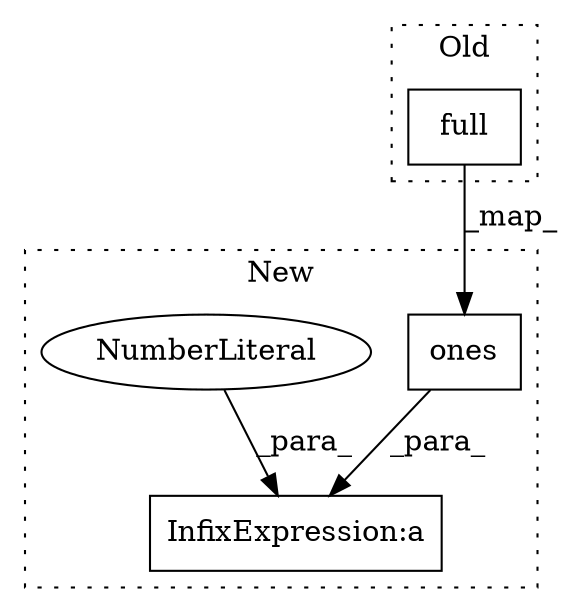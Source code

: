 digraph G {
subgraph cluster0 {
1 [label="full" a="32" s="4591,4614" l="5,1" shape="box"];
label = "Old";
style="dotted";
}
subgraph cluster1 {
2 [label="ones" a="32" s="4596,4614" l="5,1" shape="box"];
3 [label="InfixExpression:a" a="27" s="4615" l="3" shape="box"];
4 [label="NumberLiteral" a="34" s="4618" l="4" shape="ellipse"];
label = "New";
style="dotted";
}
1 -> 2 [label="_map_"];
2 -> 3 [label="_para_"];
4 -> 3 [label="_para_"];
}